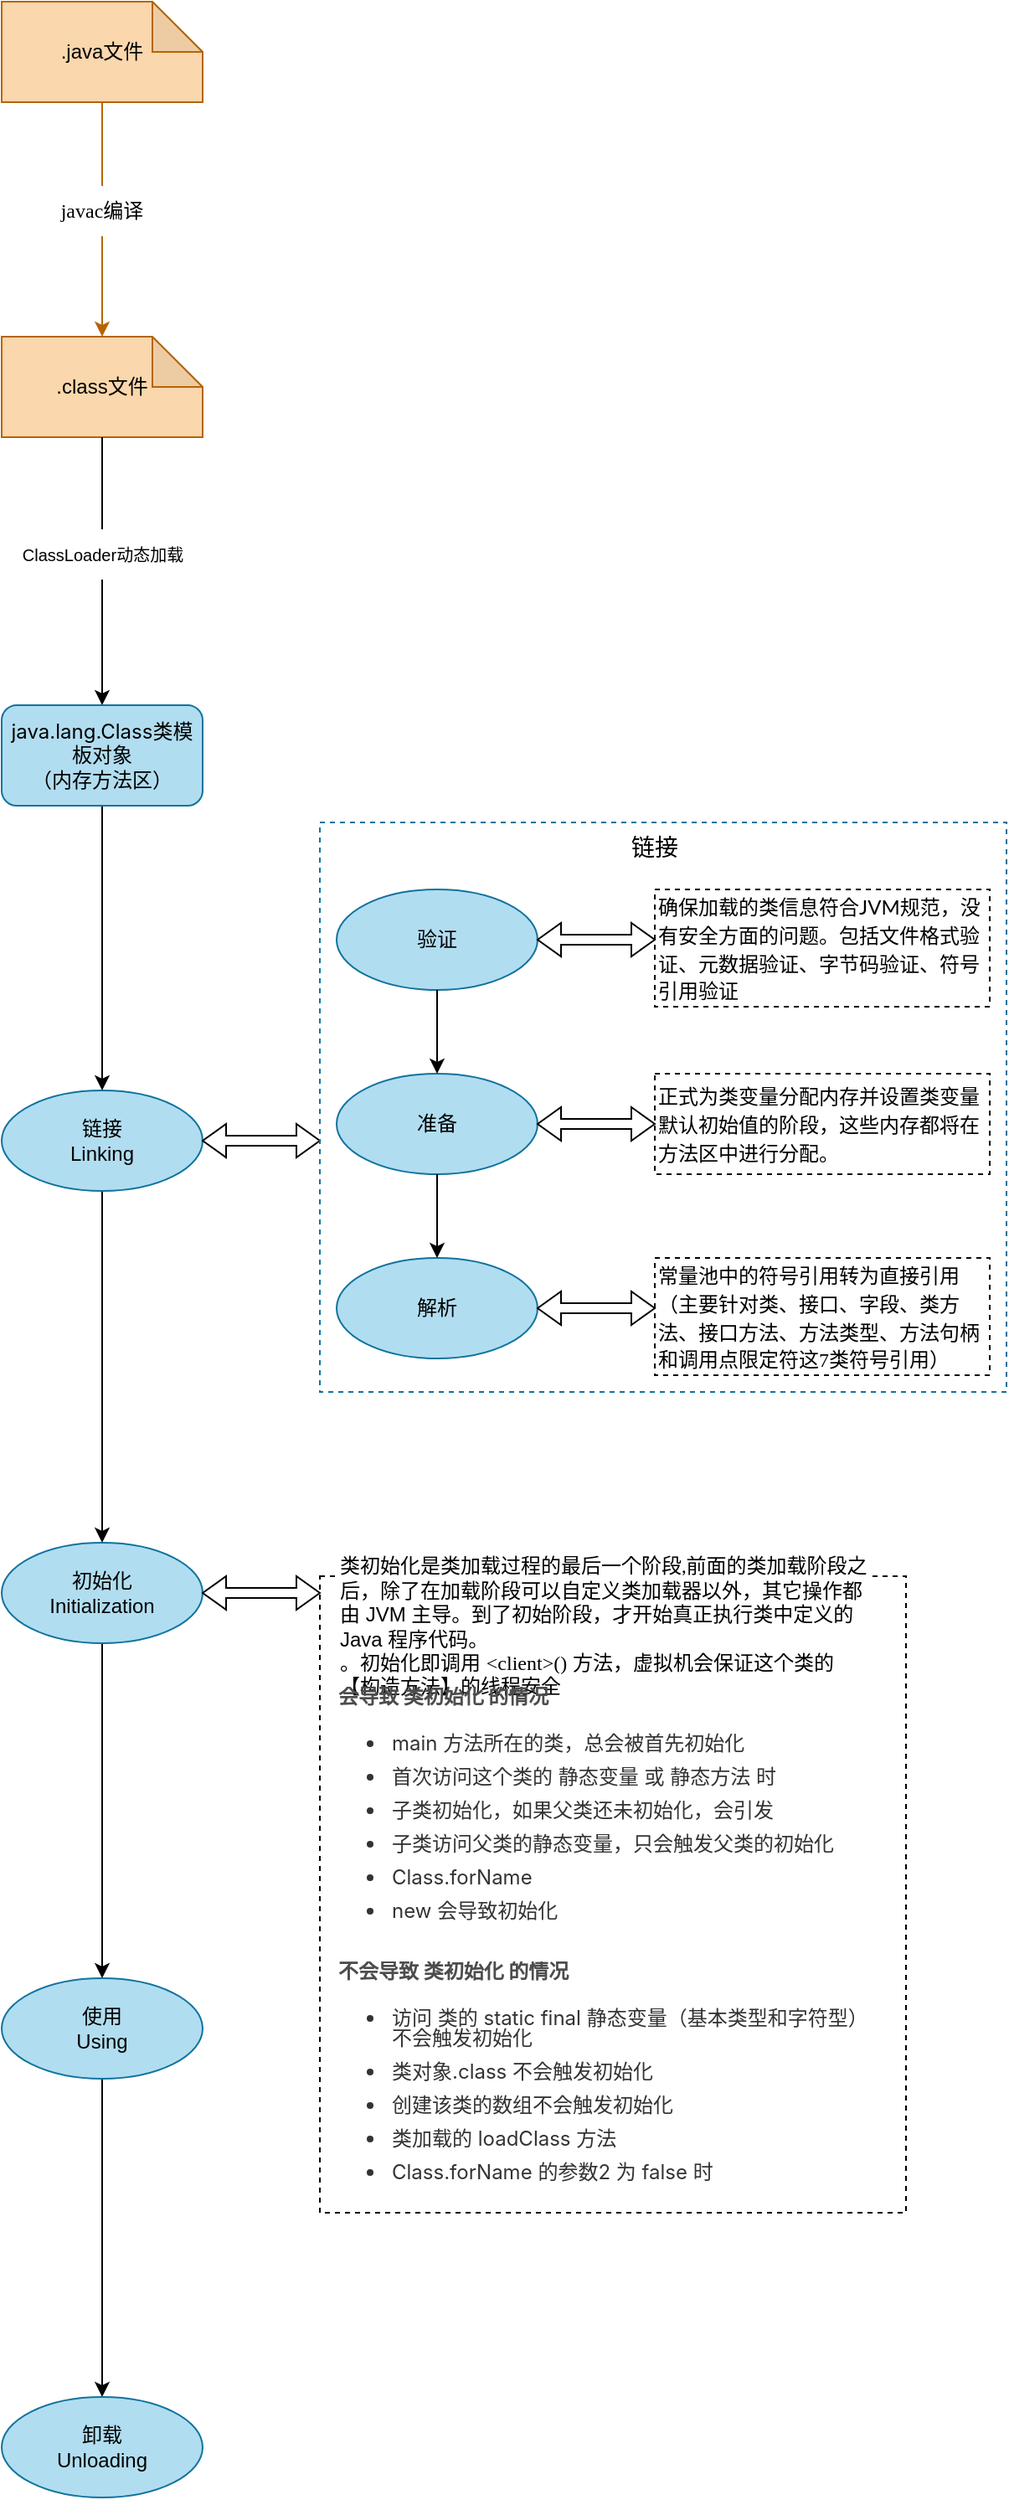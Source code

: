 <mxfile version="20.5.3" type="github">
  <diagram id="rc35-oDVXO251KG7hpva" name="第 1 页">
    <mxGraphModel dx="2023" dy="1137" grid="1" gridSize="10" guides="1" tooltips="1" connect="1" arrows="1" fold="1" page="1" pageScale="1" pageWidth="827" pageHeight="1169" math="0" shadow="0">
      <root>
        <mxCell id="0" />
        <mxCell id="1" parent="0" />
        <mxCell id="Nr4s4P2bhIydLxVSbpMi-3" value="" style="edgeStyle=orthogonalEdgeStyle;rounded=0;orthogonalLoop=1;jettySize=auto;html=1;startArrow=none;fillColor=#fad7ac;strokeColor=#b46504;" edge="1" parent="1" source="Nr4s4P2bhIydLxVSbpMi-4" target="Nr4s4P2bhIydLxVSbpMi-2">
          <mxGeometry relative="1" as="geometry" />
        </mxCell>
        <mxCell id="Nr4s4P2bhIydLxVSbpMi-1" value="&lt;font style=&quot;font-size: 12px;&quot;&gt;.java文件&lt;/font&gt;" style="shape=note;whiteSpace=wrap;html=1;backgroundOutline=1;darkOpacity=0.05;labelBackgroundColor=none;fontSize=9;fillColor=#fad7ac;strokeColor=#b46504;" vertex="1" parent="1">
          <mxGeometry x="40" y="50" width="120" height="60" as="geometry" />
        </mxCell>
        <mxCell id="Nr4s4P2bhIydLxVSbpMi-7" value="" style="edgeStyle=orthogonalEdgeStyle;orthogonalLoop=1;jettySize=auto;html=1;fontSize=9;fontColor=#000000;startArrow=none;" edge="1" parent="1" source="Nr4s4P2bhIydLxVSbpMi-8" target="Nr4s4P2bhIydLxVSbpMi-6">
          <mxGeometry relative="1" as="geometry" />
        </mxCell>
        <mxCell id="Nr4s4P2bhIydLxVSbpMi-2" value="&lt;font style=&quot;font-size: 12px;&quot;&gt;.class文件&lt;/font&gt;" style="shape=note;whiteSpace=wrap;html=1;backgroundOutline=1;darkOpacity=0.05;labelBackgroundColor=none;fontSize=9;fillColor=#fad7ac;strokeColor=#b46504;" vertex="1" parent="1">
          <mxGeometry x="40" y="250" width="120" height="60" as="geometry" />
        </mxCell>
        <mxCell id="Nr4s4P2bhIydLxVSbpMi-23" value="" style="edgeStyle=orthogonalEdgeStyle;orthogonalLoop=1;jettySize=auto;html=1;fontFamily=Helvetica;fontSize=12;fontColor=#000000;" edge="1" parent="1" source="Nr4s4P2bhIydLxVSbpMi-6" target="Nr4s4P2bhIydLxVSbpMi-22">
          <mxGeometry relative="1" as="geometry" />
        </mxCell>
        <mxCell id="Nr4s4P2bhIydLxVSbpMi-6" value="&lt;p style=&quot;font-size: 12px;&quot;&gt;&lt;font style=&quot;font-size: 12px;&quot;&gt;&lt;span style=&quot;text-align: start; caret-color: rgb(77, 77, 77); font-family: -apple-system, &amp;quot;SF UI Text&amp;quot;, Arial, &amp;quot;PingFang SC&amp;quot;, &amp;quot;Hiragino Sans GB&amp;quot;, &amp;quot;Microsoft YaHei&amp;quot;, &amp;quot;WenQuanYi Micro Hei&amp;quot;, sans-serif, SimHei, SimSun;&quot;&gt;&lt;font style=&quot;font-size: 12px;&quot;&gt;java.lang.Class&lt;/font&gt;&lt;/span&gt;&lt;span style=&quot;caret-color: rgba(255, 255, 255, 0.78); font-family: &amp;quot;Songti SC&amp;quot;; text-align: justify;&quot;&gt;类模板对象&lt;/span&gt;&lt;span style=&quot;text-align: start; caret-color: rgb(77, 77, 77); font-family: -apple-system, &amp;quot;SF UI Text&amp;quot;, Arial, &amp;quot;PingFang SC&amp;quot;, &amp;quot;Hiragino Sans GB&amp;quot;, &amp;quot;Microsoft YaHei&amp;quot;, &amp;quot;WenQuanYi Micro Hei&amp;quot;, sans-serif, SimHei, SimSun;&quot;&gt;&lt;font style=&quot;font-size: 12px;&quot;&gt;（&lt;/font&gt;&lt;/span&gt;&lt;font style=&quot;font-size: 12px;&quot;&gt;内存方法区）&lt;/font&gt;&lt;/font&gt;&lt;/p&gt;" style="rounded=1;whiteSpace=wrap;html=1;fontFamily=Helvetica;fontSize=9;fillColor=#b1ddf0;strokeColor=#10739e;" vertex="1" parent="1">
          <mxGeometry x="40" y="470" width="120" height="60" as="geometry" />
        </mxCell>
        <mxCell id="Nr4s4P2bhIydLxVSbpMi-8" value="&lt;font style=&quot;font-size: 10px;&quot;&gt;ClassLoader动态加载&lt;/font&gt;" style="text;html=1;align=center;verticalAlign=middle;resizable=0;points=[];autosize=1;strokeColor=none;fillColor=none;fontSize=9;fontColor=#000000;" vertex="1" parent="1">
          <mxGeometry x="40" y="365" width="120" height="30" as="geometry" />
        </mxCell>
        <mxCell id="Nr4s4P2bhIydLxVSbpMi-17" value="" style="edgeStyle=orthogonalEdgeStyle;orthogonalLoop=1;jettySize=auto;html=1;fontSize=9;fontColor=#000000;endArrow=none;" edge="1" parent="1" source="Nr4s4P2bhIydLxVSbpMi-2" target="Nr4s4P2bhIydLxVSbpMi-8">
          <mxGeometry relative="1" as="geometry">
            <mxPoint x="400" y="341" as="sourcePoint" />
            <mxPoint x="400" y="500" as="targetPoint" />
          </mxGeometry>
        </mxCell>
        <mxCell id="Nr4s4P2bhIydLxVSbpMi-4" value="&lt;font style=&quot;font-size: 12px;&quot;&gt;&lt;span style=&quot;caret-color: rgba(255, 255, 255, 0.78); font-family: &amp;quot;Songti SC&amp;quot;;&quot;&gt;javac&lt;/span&gt;编译&lt;/font&gt;" style="text;html=1;strokeColor=none;fillColor=none;align=center;verticalAlign=middle;whiteSpace=wrap;rounded=0;" vertex="1" parent="1">
          <mxGeometry x="70" y="160" width="60" height="30" as="geometry" />
        </mxCell>
        <mxCell id="Nr4s4P2bhIydLxVSbpMi-18" value="" style="edgeStyle=orthogonalEdgeStyle;rounded=0;orthogonalLoop=1;jettySize=auto;html=1;endArrow=none;fillColor=#fad7ac;strokeColor=#b46504;" edge="1" parent="1" source="Nr4s4P2bhIydLxVSbpMi-1" target="Nr4s4P2bhIydLxVSbpMi-4">
          <mxGeometry relative="1" as="geometry">
            <mxPoint x="100" y="110" as="sourcePoint" />
            <mxPoint x="100" y="290" as="targetPoint" />
          </mxGeometry>
        </mxCell>
        <mxCell id="Nr4s4P2bhIydLxVSbpMi-25" value="" style="edgeStyle=orthogonalEdgeStyle;orthogonalLoop=1;jettySize=auto;html=1;fontFamily=Helvetica;fontSize=12;fontColor=#000000;" edge="1" parent="1" source="Nr4s4P2bhIydLxVSbpMi-22" target="Nr4s4P2bhIydLxVSbpMi-24">
          <mxGeometry relative="1" as="geometry" />
        </mxCell>
        <mxCell id="Nr4s4P2bhIydLxVSbpMi-22" value="&lt;font style=&quot;font-size: 12px;&quot;&gt;链接&lt;br&gt;Linking&lt;br&gt;&lt;/font&gt;" style="ellipse;whiteSpace=wrap;html=1;fontSize=9;fillColor=#b1ddf0;strokeColor=#10739e;rounded=1;" vertex="1" parent="1">
          <mxGeometry x="40" y="700" width="120" height="60" as="geometry" />
        </mxCell>
        <mxCell id="Nr4s4P2bhIydLxVSbpMi-28" value="" style="edgeStyle=orthogonalEdgeStyle;orthogonalLoop=1;jettySize=auto;html=1;fontFamily=Helvetica;fontSize=12;fontColor=#000000;" edge="1" parent="1" source="Nr4s4P2bhIydLxVSbpMi-24" target="Nr4s4P2bhIydLxVSbpMi-27">
          <mxGeometry relative="1" as="geometry" />
        </mxCell>
        <mxCell id="Nr4s4P2bhIydLxVSbpMi-24" value="&lt;font style=&quot;font-size: 12px;&quot;&gt;初始化&lt;br&gt;Initialization&lt;br&gt;&lt;/font&gt;" style="ellipse;whiteSpace=wrap;html=1;fontSize=9;fillColor=#b1ddf0;strokeColor=#10739e;rounded=1;" vertex="1" parent="1">
          <mxGeometry x="40" y="970" width="120" height="60" as="geometry" />
        </mxCell>
        <mxCell id="Nr4s4P2bhIydLxVSbpMi-81" value="" style="edgeStyle=orthogonalEdgeStyle;orthogonalLoop=1;jettySize=auto;html=1;fontFamily=Helvetica;fontSize=12;fontColor=#000000;" edge="1" parent="1" source="Nr4s4P2bhIydLxVSbpMi-27" target="Nr4s4P2bhIydLxVSbpMi-80">
          <mxGeometry relative="1" as="geometry" />
        </mxCell>
        <mxCell id="Nr4s4P2bhIydLxVSbpMi-27" value="&lt;font style=&quot;font-size: 12px;&quot;&gt;使用&lt;br&gt;Using&lt;br&gt;&lt;/font&gt;" style="ellipse;whiteSpace=wrap;html=1;fontSize=9;fillColor=#b1ddf0;strokeColor=#10739e;rounded=1;" vertex="1" parent="1">
          <mxGeometry x="40" y="1230" width="120" height="60" as="geometry" />
        </mxCell>
        <mxCell id="Nr4s4P2bhIydLxVSbpMi-48" value="" style="shape=doubleArrow;whiteSpace=wrap;html=1;fontFamily=Helvetica;fontSize=12;fontColor=#000000;fillColor=none;gradientColor=none;" vertex="1" parent="1">
          <mxGeometry x="160" y="720" width="70" height="20" as="geometry" />
        </mxCell>
        <mxCell id="Nr4s4P2bhIydLxVSbpMi-75" value="" style="group" vertex="1" connectable="0" parent="1">
          <mxGeometry x="220" y="540" width="420" height="340" as="geometry" />
        </mxCell>
        <mxCell id="Nr4s4P2bhIydLxVSbpMi-38" value="" style="rounded=0;whiteSpace=wrap;html=1;fontFamily=Helvetica;fontSize=12;fontColor=#000000;fillColor=none;gradientColor=none;dashed=1;strokeColor=#10739E;verticalAlign=bottom;labelBackgroundColor=none;" vertex="1" parent="Nr4s4P2bhIydLxVSbpMi-75">
          <mxGeometry x="10" width="410" height="340" as="geometry" />
        </mxCell>
        <mxCell id="Nr4s4P2bhIydLxVSbpMi-31" value="&lt;font style=&quot;font-size: 12px;&quot;&gt;验证&lt;/font&gt;" style="ellipse;whiteSpace=wrap;html=1;fontSize=9;fillColor=#b1ddf0;strokeColor=#10739e;rounded=1;movable=1;resizable=1;rotatable=1;deletable=1;editable=1;connectable=1;" vertex="1" parent="Nr4s4P2bhIydLxVSbpMi-75">
          <mxGeometry x="20" y="40" width="120" height="60" as="geometry" />
        </mxCell>
        <mxCell id="Nr4s4P2bhIydLxVSbpMi-39" value="&lt;font style=&quot;font-size: 14px;&quot;&gt;链接&lt;/font&gt;" style="text;html=1;strokeColor=none;fillColor=none;align=center;verticalAlign=middle;whiteSpace=wrap;rounded=0;fontFamily=Helvetica;fontSize=14;fontColor=#000000;" vertex="1" parent="Nr4s4P2bhIydLxVSbpMi-75">
          <mxGeometry width="420" height="30" as="geometry" />
        </mxCell>
        <mxCell id="Nr4s4P2bhIydLxVSbpMi-40" value="&lt;font style=&quot;font-size: 12px;&quot;&gt;准备&lt;/font&gt;" style="ellipse;whiteSpace=wrap;html=1;fontSize=9;fillColor=#b1ddf0;strokeColor=#10739e;rounded=1;movable=1;resizable=1;rotatable=1;deletable=1;editable=1;connectable=1;" vertex="1" parent="Nr4s4P2bhIydLxVSbpMi-75">
          <mxGeometry x="20" y="150" width="120" height="60" as="geometry" />
        </mxCell>
        <mxCell id="Nr4s4P2bhIydLxVSbpMi-42" value="&lt;font style=&quot;font-size: 12px;&quot;&gt;解析&lt;/font&gt;" style="ellipse;whiteSpace=wrap;html=1;fontSize=9;fillColor=#b1ddf0;strokeColor=#10739e;rounded=1;movable=1;resizable=1;rotatable=1;deletable=1;editable=1;connectable=1;fontFamily=Helvetica;fontColor=#000000;" vertex="1" parent="Nr4s4P2bhIydLxVSbpMi-75">
          <mxGeometry x="20" y="260" width="120" height="60" as="geometry" />
        </mxCell>
        <mxCell id="Nr4s4P2bhIydLxVSbpMi-55" value="" style="shape=doubleArrow;whiteSpace=wrap;html=1;fontFamily=Helvetica;fontSize=12;fontColor=#000000;fillColor=none;gradientColor=none;" vertex="1" parent="Nr4s4P2bhIydLxVSbpMi-75">
          <mxGeometry x="140" y="60" width="70" height="20" as="geometry" />
        </mxCell>
        <mxCell id="Nr4s4P2bhIydLxVSbpMi-68" value="" style="shape=doubleArrow;whiteSpace=wrap;html=1;fontFamily=Helvetica;fontSize=12;fontColor=#000000;fillColor=none;gradientColor=none;" vertex="1" parent="Nr4s4P2bhIydLxVSbpMi-75">
          <mxGeometry x="140" y="170" width="70" height="20" as="geometry" />
        </mxCell>
        <mxCell id="Nr4s4P2bhIydLxVSbpMi-69" value="&lt;span style=&quot;caret-color: rgb(89, 97, 114); font-family: Lato, &amp;quot;PingFang SC&amp;quot;, &amp;quot;Microsoft YaHei&amp;quot;, sans-serif; background-color: rgb(255, 255, 255);&quot;&gt;&lt;font style=&quot;font-size: 12px;&quot;&gt;正式为类变量分配内存并设置类变量默认初始值的阶段，这些内存都将在方法区中进行分配。&lt;/font&gt;&lt;/span&gt;" style="rounded=0;whiteSpace=wrap;html=1;fontFamily=Helvetica;fontSize=14;fontColor=#000000;fillColor=none;gradientColor=none;dashed=1;align=left;" vertex="1" parent="Nr4s4P2bhIydLxVSbpMi-75">
          <mxGeometry x="210" y="150" width="200" height="60" as="geometry" />
        </mxCell>
        <mxCell id="Nr4s4P2bhIydLxVSbpMi-70" value="" style="shape=doubleArrow;whiteSpace=wrap;html=1;fontFamily=Helvetica;fontSize=12;fontColor=#000000;fillColor=none;gradientColor=none;" vertex="1" parent="Nr4s4P2bhIydLxVSbpMi-75">
          <mxGeometry x="140" y="280" width="70" height="20" as="geometry" />
        </mxCell>
        <mxCell id="Nr4s4P2bhIydLxVSbpMi-71" value="&lt;span style=&quot;caret-color: rgb(77, 77, 77); font-family: -apple-system, &amp;quot;SF UI Text&amp;quot;, Arial, &amp;quot;PingFang SC&amp;quot;, &amp;quot;Hiragino Sans GB&amp;quot;, &amp;quot;Microsoft YaHei&amp;quot;, &amp;quot;WenQuanYi Micro Hei&amp;quot;, sans-serif, SimHei, SimSun;&quot;&gt;&lt;font style=&quot;font-size: 12px;&quot;&gt;常量池中的符号引用转为直接引用（主要针对&lt;/font&gt;&lt;/span&gt;&lt;span style=&quot;font-family: Menlo; font-size: 12px;&quot;&gt;类、接口、字段、类方法、接口方法、方法类型、方法句柄和调用点限定符这7类符号引用&lt;/span&gt;&lt;span style=&quot;font-size: 12px; caret-color: rgb(77, 77, 77); font-family: -apple-system, &amp;quot;SF UI Text&amp;quot;, Arial, &amp;quot;PingFang SC&amp;quot;, &amp;quot;Hiragino Sans GB&amp;quot;, &amp;quot;Microsoft YaHei&amp;quot;, &amp;quot;WenQuanYi Micro Hei&amp;quot;, sans-serif, SimHei, SimSun;&quot;&gt;）&lt;/span&gt;" style="rounded=0;whiteSpace=wrap;html=1;fontFamily=Helvetica;fontSize=14;fontColor=#000000;fillColor=none;gradientColor=none;dashed=1;align=left;" vertex="1" parent="Nr4s4P2bhIydLxVSbpMi-75">
          <mxGeometry x="210" y="260" width="200" height="70" as="geometry" />
        </mxCell>
        <mxCell id="Nr4s4P2bhIydLxVSbpMi-56" value="&lt;span style=&quot;font-size: 12px; caret-color: rgb(89, 97, 114); font-family: Lato, &amp;quot;PingFang SC&amp;quot;, &amp;quot;Microsoft YaHei&amp;quot;, sans-serif; background-color: rgb(255, 255, 255);&quot;&gt;确保加载的类信息符合JVM规范，没有安全方面的问题。包括&lt;/span&gt;&lt;span style=&quot;font-size: 12px;&quot;&gt;文件格式验证、元数据验证、字节码验证、符号引用验证&lt;/span&gt;" style="rounded=0;whiteSpace=wrap;html=1;fontFamily=Helvetica;fontSize=14;fontColor=#000000;fillColor=none;gradientColor=none;dashed=1;align=left;" vertex="1" parent="Nr4s4P2bhIydLxVSbpMi-75">
          <mxGeometry x="210" y="40" width="200" height="70" as="geometry" />
        </mxCell>
        <mxCell id="Nr4s4P2bhIydLxVSbpMi-41" value="" style="edgeStyle=orthogonalEdgeStyle;orthogonalLoop=1;jettySize=auto;html=1;fontFamily=Helvetica;fontSize=12;fontColor=#000000;" edge="1" parent="Nr4s4P2bhIydLxVSbpMi-75" source="Nr4s4P2bhIydLxVSbpMi-31" target="Nr4s4P2bhIydLxVSbpMi-40">
          <mxGeometry relative="1" as="geometry" />
        </mxCell>
        <mxCell id="Nr4s4P2bhIydLxVSbpMi-43" value="" style="edgeStyle=orthogonalEdgeStyle;orthogonalLoop=1;jettySize=auto;html=1;fontFamily=Helvetica;fontSize=12;fontColor=#000000;exitX=0.5;exitY=1;exitDx=0;exitDy=0;entryX=0.5;entryY=0;entryDx=0;entryDy=0;" edge="1" parent="Nr4s4P2bhIydLxVSbpMi-75" source="Nr4s4P2bhIydLxVSbpMi-40" target="Nr4s4P2bhIydLxVSbpMi-42">
          <mxGeometry relative="1" as="geometry">
            <mxPoint x="350" y="770" as="sourcePoint" />
            <mxPoint x="360" y="720" as="targetPoint" />
          </mxGeometry>
        </mxCell>
        <mxCell id="Nr4s4P2bhIydLxVSbpMi-73" style="edgeStyle=orthogonalEdgeStyle;orthogonalLoop=1;jettySize=auto;html=1;exitX=0.5;exitY=1;exitDx=0;exitDy=0;fontFamily=Helvetica;fontSize=12;fontColor=#000000;" edge="1" parent="Nr4s4P2bhIydLxVSbpMi-75" source="Nr4s4P2bhIydLxVSbpMi-56" target="Nr4s4P2bhIydLxVSbpMi-56">
          <mxGeometry relative="1" as="geometry" />
        </mxCell>
        <mxCell id="Nr4s4P2bhIydLxVSbpMi-76" value="" style="shape=doubleArrow;whiteSpace=wrap;html=1;fontFamily=Helvetica;fontSize=12;fontColor=#000000;fillColor=none;gradientColor=none;" vertex="1" parent="1">
          <mxGeometry x="160" y="990" width="70" height="20" as="geometry" />
        </mxCell>
        <mxCell id="Nr4s4P2bhIydLxVSbpMi-77" value="&lt;p style=&quot;font-size: 12px; text-align: start; box-sizing: border-box; outline: 0px; margin: 0px 0px 16px; padding: 0px; color: rgb(77, 77, 77); overflow: auto hidden; overflow-wrap: break-word; font-family: -apple-system, &amp;quot;SF UI Text&amp;quot;, Arial, &amp;quot;PingFang SC&amp;quot;, &amp;quot;Hiragino Sans GB&amp;quot;, &amp;quot;Microsoft YaHei&amp;quot;, &amp;quot;WenQuanYi Micro Hei&amp;quot;, sans-serif, SimHei, SimSun; line-height: 12px;&quot;&gt;&lt;br&gt;&lt;/p&gt;" style="rounded=0;whiteSpace=wrap;html=1;fontFamily=Helvetica;fontSize=14;fontColor=#000000;fillColor=none;gradientColor=none;dashed=1;" vertex="1" parent="1">
          <mxGeometry x="230" y="990" width="350" height="380" as="geometry" />
        </mxCell>
        <mxCell id="Nr4s4P2bhIydLxVSbpMi-78" value="&lt;p style=&quot;line-height: 100%;&quot;&gt;&lt;/p&gt;&lt;div style=&quot;&quot;&gt;&lt;span style=&quot;caret-color: rgb(89, 97, 114); font-family: Lato, &amp;quot;PingFang SC&amp;quot;, &amp;quot;Microsoft YaHei&amp;quot;, sans-serif; background-color: rgb(255, 255, 255);&quot;&gt;类初始化是类加载过程的最后一个阶段,&lt;/span&gt;&lt;span style=&quot;font-family: arial; orphans: 2; widows: 2; background-color: rgb(255, 255, 255);&quot;&gt;前面的类加载阶段之后，除了在加载阶段可以自定义类加载器以外，其它操作都由 JVM 主导。到了初始阶段，才开始真正执行类中定义的 Java 程序代码。&lt;/span&gt;&lt;/div&gt;&lt;font style=&quot;font-size: 12px;&quot;&gt;&lt;div style=&quot;&quot;&gt;&lt;span style=&quot;caret-color: rgb(89, 97, 114); font-family: Lato, &amp;quot;PingFang SC&amp;quot;, &amp;quot;Microsoft YaHei&amp;quot;, sans-serif; background-color: rgb(255, 255, 255);&quot;&gt;。&lt;/span&gt;&lt;span style=&quot;caret-color: rgb(77, 77, 77); font-family: -apple-system, &amp;quot;SF UI Text&amp;quot;, Arial, &amp;quot;PingFang SC&amp;quot;, &amp;quot;Hiragino Sans GB&amp;quot;, &amp;quot;Microsoft YaHei&amp;quot;, &amp;quot;WenQuanYi Micro Hei&amp;quot;, sans-serif, SimHei, SimSun; background-color: rgb(255, 255, 255);&quot;&gt;初始化即调用&amp;nbsp;&lt;/span&gt;&lt;span style=&quot;font-family: Menlo;&quot;&gt;&amp;lt;client&amp;gt;()&lt;/span&gt;&lt;span style=&quot;caret-color: rgb(77, 77, 77); font-family: -apple-system, &amp;quot;SF UI Text&amp;quot;, Arial, &amp;quot;PingFang SC&amp;quot;, &amp;quot;Hiragino Sans GB&amp;quot;, &amp;quot;Microsoft YaHei&amp;quot;, &amp;quot;WenQuanYi Micro Hei&amp;quot;, sans-serif, SimHei, SimSun; background-color: rgb(255, 255, 255);&quot;&gt;&amp;nbsp;方法，虚拟机会保证这个类的 【构造方法】的线程安全&lt;/span&gt;&lt;/div&gt;&lt;/font&gt;&lt;p&gt;&lt;/p&gt;" style="text;html=1;strokeColor=none;fillColor=none;align=left;verticalAlign=middle;whiteSpace=wrap;rounded=0;fontFamily=Helvetica;fontSize=12;fontColor=#000000;" vertex="1" parent="1">
          <mxGeometry x="240" y="1000" width="320" height="40" as="geometry" />
        </mxCell>
        <mxCell id="Nr4s4P2bhIydLxVSbpMi-79" value="&lt;p style=&quot;text-align: start; box-sizing: border-box; outline: 0px; margin: 0px 0px 16px; padding: 0px; color: rgb(77, 77, 77); overflow: auto hidden; overflow-wrap: break-word; font-family: -apple-system, &amp;quot;SF UI Text&amp;quot;, Arial, &amp;quot;PingFang SC&amp;quot;, &amp;quot;Hiragino Sans GB&amp;quot;, &amp;quot;Microsoft YaHei&amp;quot;, &amp;quot;WenQuanYi Micro Hei&amp;quot;, sans-serif, SimHei, SimSun; line-height: 100%;&quot;&gt;&lt;strong style=&quot;box-sizing: border-box; outline: 0px; overflow-wrap: break-word;&quot;&gt;&lt;font style=&quot;font-size: 12px;&quot;&gt;会导致 类初始化 的情况&lt;/font&gt;&lt;/strong&gt;&lt;/p&gt;&lt;ul style=&quot;text-align: start; box-sizing: border-box; outline: 0px; margin: 0px 0px 24px; padding: 0px; list-style: none; overflow-wrap: break-word; caret-color: rgb(51, 51, 51); color: rgb(51, 51, 51); font-family: -apple-system, &amp;quot;SF UI Text&amp;quot;, Arial, &amp;quot;PingFang SC&amp;quot;, &amp;quot;Hiragino Sans GB&amp;quot;, &amp;quot;Microsoft YaHei&amp;quot;, &amp;quot;WenQuanYi Micro Hei&amp;quot;, sans-serif, SimHei, SimSun; line-height: 100%;&quot;&gt;&lt;li style=&quot;box-sizing: border-box; outline: 0px; margin: 8px 0px 0px 32px; padding: 0px; list-style: disc; overflow-wrap: break-word;&quot;&gt;&lt;font style=&quot;font-size: 12px;&quot;&gt;main 方法所在的类，总会被首先初始化&lt;/font&gt;&lt;/li&gt;&lt;li style=&quot;box-sizing: border-box; outline: 0px; margin: 8px 0px 0px 32px; padding: 0px; list-style: disc; overflow-wrap: break-word;&quot;&gt;&lt;font style=&quot;font-size: 12px;&quot;&gt;首次访问这个类的 静态变量 或 静态方法 时&lt;/font&gt;&lt;/li&gt;&lt;li style=&quot;box-sizing: border-box; outline: 0px; margin: 8px 0px 0px 32px; padding: 0px; list-style: disc; overflow-wrap: break-word;&quot;&gt;&lt;font style=&quot;font-size: 12px;&quot;&gt;子类初始化，如果父类还未初始化，会引发&lt;/font&gt;&lt;/li&gt;&lt;li style=&quot;box-sizing: border-box; outline: 0px; margin: 8px 0px 0px 32px; padding: 0px; list-style: disc; overflow-wrap: break-word;&quot;&gt;&lt;font style=&quot;font-size: 12px;&quot;&gt;子类访问父类的静态变量，只会触发父类的初始化&lt;/font&gt;&lt;/li&gt;&lt;li style=&quot;box-sizing: border-box; outline: 0px; margin: 8px 0px 0px 32px; padding: 0px; list-style: disc; overflow-wrap: break-word;&quot;&gt;&lt;font style=&quot;font-size: 12px;&quot;&gt;Class.forName&lt;/font&gt;&lt;/li&gt;&lt;li style=&quot;box-sizing: border-box; outline: 0px; margin: 8px 0px 0px 32px; padding: 0px; list-style: disc; overflow-wrap: break-word;&quot;&gt;&lt;font style=&quot;font-size: 12px;&quot;&gt;new 会导致初始化&lt;/font&gt;&lt;/li&gt;&lt;/ul&gt;&lt;p style=&quot;text-align: start; box-sizing: border-box; outline: 0px; margin: 0px 0px 16px; padding: 0px; color: rgb(77, 77, 77); overflow: auto hidden; overflow-wrap: break-word; font-family: -apple-system, &amp;quot;SF UI Text&amp;quot;, Arial, &amp;quot;PingFang SC&amp;quot;, &amp;quot;Hiragino Sans GB&amp;quot;, &amp;quot;Microsoft YaHei&amp;quot;, &amp;quot;WenQuanYi Micro Hei&amp;quot;, sans-serif, SimHei, SimSun; line-height: 100%;&quot;&gt;&lt;strong style=&quot;box-sizing: border-box; outline: 0px; overflow-wrap: break-word;&quot;&gt;&lt;font style=&quot;font-size: 12px;&quot;&gt;不会导致 类初始化 的情况&lt;/font&gt;&lt;/strong&gt;&lt;/p&gt;&lt;ul style=&quot;text-align: start; box-sizing: border-box; outline: 0px; margin: 0px 0px 24px; padding: 0px; list-style: none; overflow-wrap: break-word; caret-color: rgb(51, 51, 51); color: rgb(51, 51, 51); font-family: -apple-system, &amp;quot;SF UI Text&amp;quot;, Arial, &amp;quot;PingFang SC&amp;quot;, &amp;quot;Hiragino Sans GB&amp;quot;, &amp;quot;Microsoft YaHei&amp;quot;, &amp;quot;WenQuanYi Micro Hei&amp;quot;, sans-serif, SimHei, SimSun; line-height: 100%;&quot;&gt;&lt;li style=&quot;box-sizing: border-box; outline: 0px; margin: 8px 0px 0px 32px; padding: 0px; list-style: disc; overflow-wrap: break-word;&quot;&gt;&lt;font style=&quot;font-size: 12px;&quot;&gt;访问 类的 static final 静态变量（基本类型和字符型）不会触发初始化&lt;/font&gt;&lt;/li&gt;&lt;li style=&quot;box-sizing: border-box; outline: 0px; margin: 8px 0px 0px 32px; padding: 0px; list-style: disc; overflow-wrap: break-word;&quot;&gt;&lt;font style=&quot;font-size: 12px;&quot;&gt;类对象.class 不会触发初始化&lt;/font&gt;&lt;/li&gt;&lt;li style=&quot;box-sizing: border-box; outline: 0px; margin: 8px 0px 0px 32px; padding: 0px; list-style: disc; overflow-wrap: break-word;&quot;&gt;&lt;font style=&quot;font-size: 12px;&quot;&gt;创建该类的数组不会触发初始化&lt;/font&gt;&lt;/li&gt;&lt;li style=&quot;box-sizing: border-box; outline: 0px; margin: 8px 0px 0px 32px; padding: 0px; list-style: disc; overflow-wrap: break-word;&quot;&gt;&lt;font style=&quot;font-size: 12px;&quot;&gt;类加载的 loadClass 方法&lt;/font&gt;&lt;/li&gt;&lt;li style=&quot;box-sizing: border-box; outline: 0px; margin: 8px 0px 0px 32px; padding: 0px; list-style: disc; overflow-wrap: break-word;&quot;&gt;&lt;font style=&quot;font-size: 12px;&quot;&gt;Class.forName 的参数2 为 false 时&lt;/font&gt;&lt;/li&gt;&lt;/ul&gt;" style="text;html=1;strokeColor=none;fillColor=none;align=center;verticalAlign=middle;whiteSpace=wrap;rounded=0;fontFamily=Helvetica;fontSize=12;fontColor=#000000;" vertex="1" parent="1">
          <mxGeometry x="240" y="1060" width="330" height="310" as="geometry" />
        </mxCell>
        <mxCell id="Nr4s4P2bhIydLxVSbpMi-80" value="&lt;font style=&quot;font-size: 12px;&quot;&gt;卸载&lt;br&gt;Unloading&lt;br&gt;&lt;/font&gt;" style="ellipse;whiteSpace=wrap;html=1;fontSize=9;fillColor=#b1ddf0;strokeColor=#10739e;rounded=1;" vertex="1" parent="1">
          <mxGeometry x="40" y="1480" width="120" height="60" as="geometry" />
        </mxCell>
      </root>
    </mxGraphModel>
  </diagram>
</mxfile>
